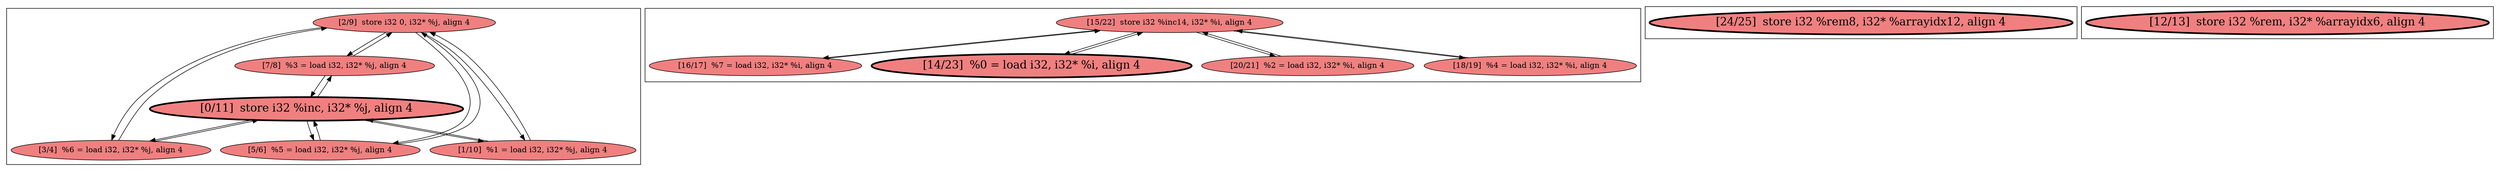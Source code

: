 
digraph G {



node609->node607 [ ]
node607->node609 [ ]
node609->node611 [ ]
node609->node608 [ ]
node608->node609 [ ]
node619->node616 [ ]
node610->node611 [ ]
node617->node619 [ ]
node619->node617 [ ]
node616->node619 [ ]
node607->node610 [ ]
node611->node609 [ ]
node615->node619 [ ]
node612->node610 [ ]
node610->node608 [ ]
node619->node615 [ ]
node610->node607 [ ]
node608->node610 [ ]
node618->node619 [ ]
node609->node612 [ ]
node611->node610 [ ]
node619->node618 [ ]
node612->node609 [ ]
node610->node612 [ ]


subgraph cluster3 {


node619 [fillcolor=lightcoral,label="[15/22]  store i32 %inc14, i32* %i, align 4",shape=ellipse,style=filled ]
node617 [penwidth=3.0,fontsize=20,fillcolor=lightcoral,label="[14/23]  %0 = load i32, i32* %i, align 4",shape=ellipse,style=filled ]
node615 [fillcolor=lightcoral,label="[20/21]  %2 = load i32, i32* %i, align 4",shape=ellipse,style=filled ]
node618 [fillcolor=lightcoral,label="[18/19]  %4 = load i32, i32* %i, align 4",shape=ellipse,style=filled ]
node616 [fillcolor=lightcoral,label="[16/17]  %7 = load i32, i32* %i, align 4",shape=ellipse,style=filled ]



}

subgraph cluster2 {


node614 [penwidth=3.0,fontsize=20,fillcolor=lightcoral,label="[24/25]  store i32 %rem8, i32* %arrayidx12, align 4",shape=ellipse,style=filled ]



}

subgraph cluster0 {


node612 [fillcolor=lightcoral,label="[1/10]  %1 = load i32, i32* %j, align 4",shape=ellipse,style=filled ]
node611 [fillcolor=lightcoral,label="[3/4]  %6 = load i32, i32* %j, align 4",shape=ellipse,style=filled ]
node610 [penwidth=3.0,fontsize=20,fillcolor=lightcoral,label="[0/11]  store i32 %inc, i32* %j, align 4",shape=ellipse,style=filled ]
node609 [fillcolor=lightcoral,label="[2/9]  store i32 0, i32* %j, align 4",shape=ellipse,style=filled ]
node607 [fillcolor=lightcoral,label="[7/8]  %3 = load i32, i32* %j, align 4",shape=ellipse,style=filled ]
node608 [fillcolor=lightcoral,label="[5/6]  %5 = load i32, i32* %j, align 4",shape=ellipse,style=filled ]



}

subgraph cluster1 {


node613 [penwidth=3.0,fontsize=20,fillcolor=lightcoral,label="[12/13]  store i32 %rem, i32* %arrayidx6, align 4",shape=ellipse,style=filled ]



}

}
